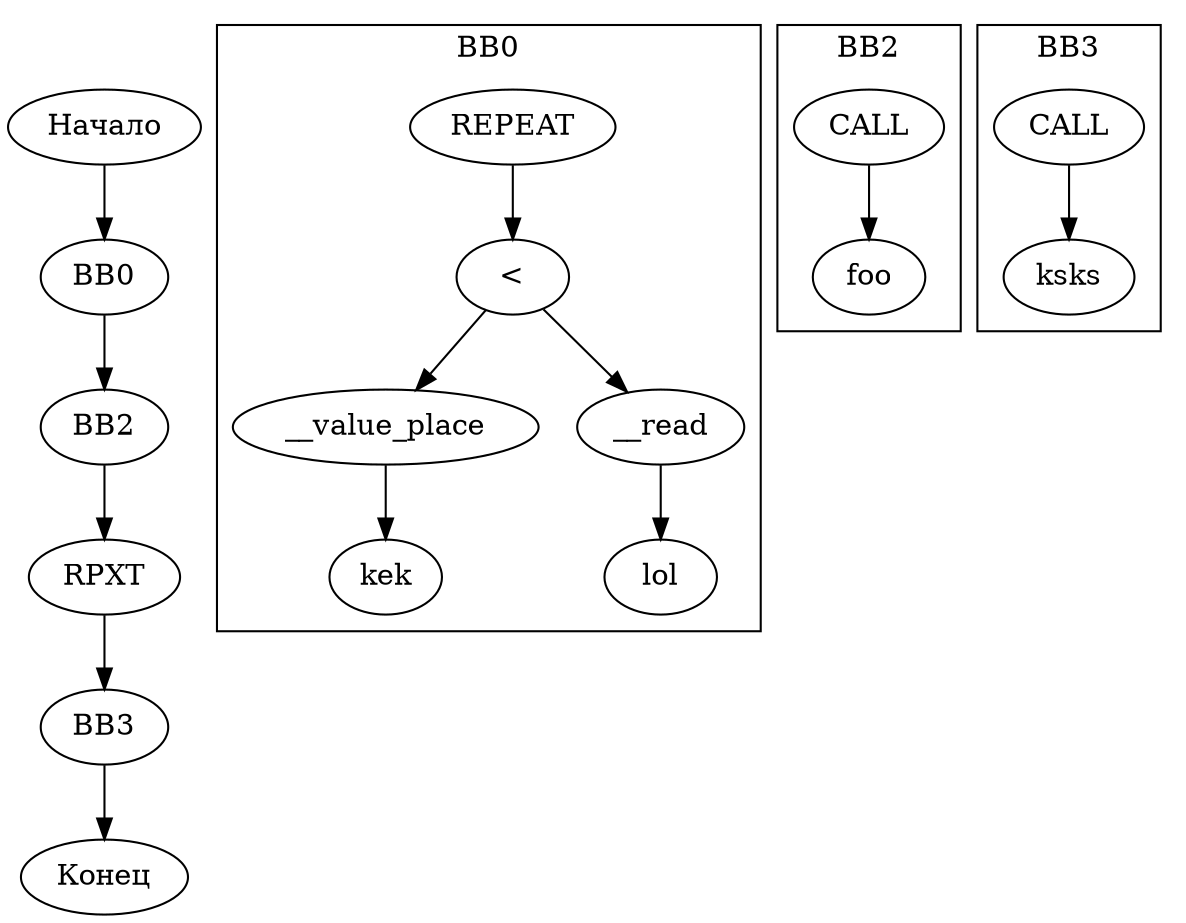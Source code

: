 digraph G {
    rankdir=TB;
    start [label="Начало"];
    end [label="Конец"];
    node0 [label="BB0"];
    node1 [label="RPXT"];
    node2 [label="BB2"];
    node3 [label="BB3"];
    node0 -> node2;
    node1 -> node3;
    node2 -> node1;
    start -> node0;
    node3 -> end;
subgraph cluster_0 {
    label="BB0";
    cluster_0_node1239556944 [label="REPEAT"];
    cluster_0_node1239557256 [label="<"];
    cluster_0_node236964769 [label="__value_place"];
    cluster_0_node1239557568 [label="kek"];
    cluster_0_node1319021679 [label="__read"];
    cluster_0_node1239558192 [label="lol"];
    cluster_0_node1239556944 -> cluster_0_node1239557256;
    cluster_0_node1239557256 -> cluster_0_node236964769;
    cluster_0_node236964769 -> cluster_0_node1239557568;
    cluster_0_node1239557256 -> cluster_0_node1319021679;
    cluster_0_node1319021679 -> cluster_0_node1239558192;
}
subgraph cluster_2 {
    label="BB2";
    cluster_2_node1239552264 [label="CALL"];
    cluster_2_node1239551952 [label="foo"];
    cluster_2_node1239552264 -> cluster_2_node1239551952;
}
subgraph cluster_3 {
    label="BB3";
    cluster_3_node1239560376 [label="CALL"];
    cluster_3_node1239560064 [label="ksks"];
    cluster_3_node1239560376 -> cluster_3_node1239560064;
}
}
